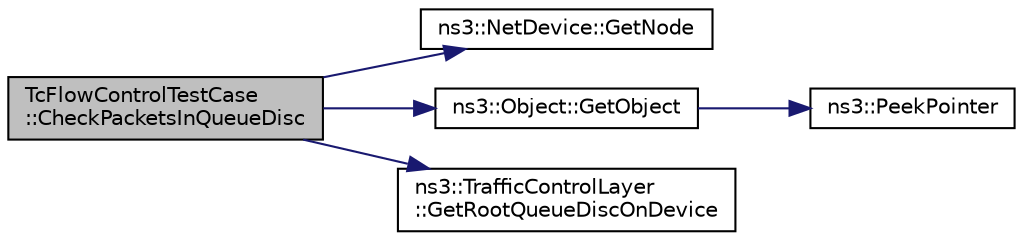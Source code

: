 digraph "TcFlowControlTestCase::CheckPacketsInQueueDisc"
{
  edge [fontname="Helvetica",fontsize="10",labelfontname="Helvetica",labelfontsize="10"];
  node [fontname="Helvetica",fontsize="10",shape=record];
  rankdir="LR";
  Node1 [label="TcFlowControlTestCase\l::CheckPacketsInQueueDisc",height=0.2,width=0.4,color="black", fillcolor="grey75", style="filled", fontcolor="black"];
  Node1 -> Node2 [color="midnightblue",fontsize="10",style="solid"];
  Node2 [label="ns3::NetDevice::GetNode",height=0.2,width=0.4,color="black", fillcolor="white", style="filled",URL="$d9/dac/classns3_1_1NetDevice.html#a098b6cc4339ac00c62e75cfa48c8aeac"];
  Node1 -> Node3 [color="midnightblue",fontsize="10",style="solid"];
  Node3 [label="ns3::Object::GetObject",height=0.2,width=0.4,color="black", fillcolor="white", style="filled",URL="$d9/d77/classns3_1_1Object.html#a13e18c00017096c8381eb651d5bd0783"];
  Node3 -> Node4 [color="midnightblue",fontsize="10",style="solid"];
  Node4 [label="ns3::PeekPointer",height=0.2,width=0.4,color="black", fillcolor="white", style="filled",URL="$d7/d2e/namespacens3.html#af2a7557fe9afdd98d8f6f8f6e412cf5a"];
  Node1 -> Node5 [color="midnightblue",fontsize="10",style="solid"];
  Node5 [label="ns3::TrafficControlLayer\l::GetRootQueueDiscOnDevice",height=0.2,width=0.4,color="black", fillcolor="white", style="filled",URL="$d1/d25/classns3_1_1TrafficControlLayer.html#ac623c250089d239f91931d3cd021552c",tooltip="This method can be used to get the root queue disc installed on a device. "];
}
